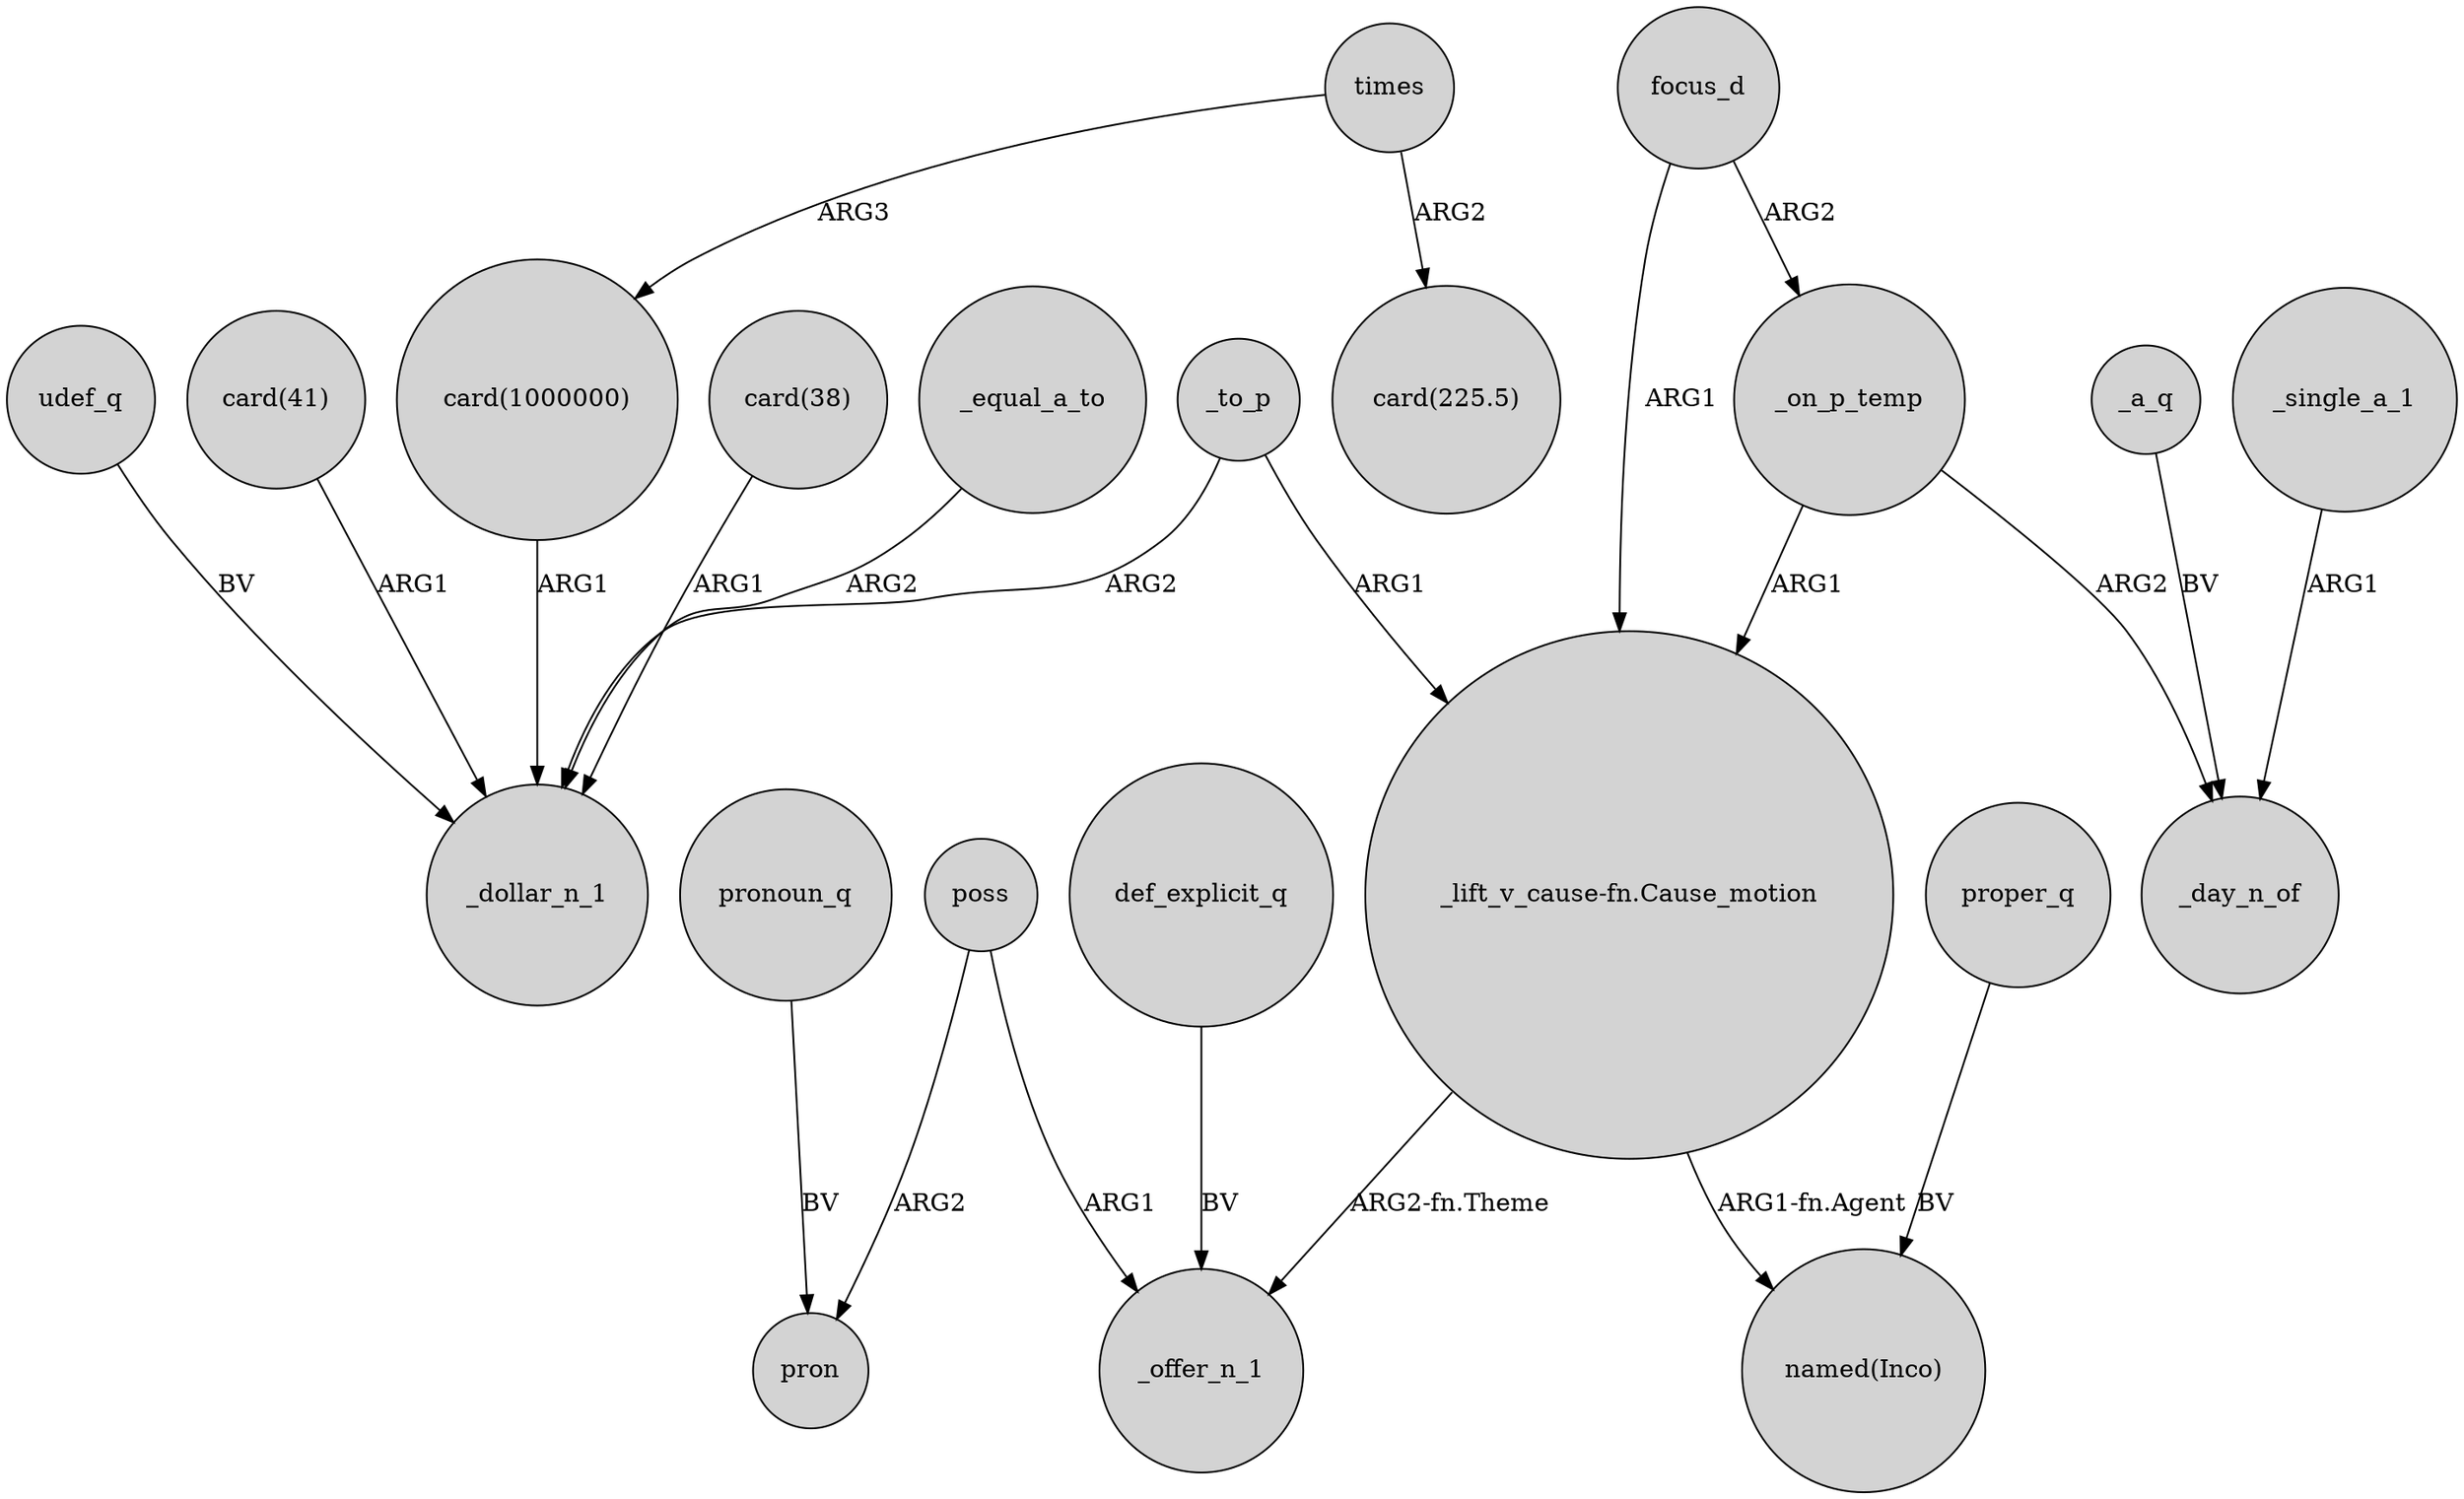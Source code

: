 digraph {
	node [shape=circle style=filled]
	"card(38)" -> _dollar_n_1 [label=ARG1]
	"card(41)" -> _dollar_n_1 [label=ARG1]
	focus_d -> _on_p_temp [label=ARG2]
	_a_q -> _day_n_of [label=BV]
	times -> "card(1000000)" [label=ARG3]
	_to_p -> _dollar_n_1 [label=ARG2]
	pronoun_q -> pron [label=BV]
	poss -> _offer_n_1 [label=ARG1]
	_single_a_1 -> _day_n_of [label=ARG1]
	poss -> pron [label=ARG2]
	_to_p -> "_lift_v_cause-fn.Cause_motion" [label=ARG1]
	_on_p_temp -> "_lift_v_cause-fn.Cause_motion" [label=ARG1]
	"_lift_v_cause-fn.Cause_motion" -> "named(Inco)" [label="ARG1-fn.Agent"]
	_equal_a_to -> _dollar_n_1 [label=ARG2]
	udef_q -> _dollar_n_1 [label=BV]
	"card(1000000)" -> _dollar_n_1 [label=ARG1]
	def_explicit_q -> _offer_n_1 [label=BV]
	times -> "card(225.5)" [label=ARG2]
	proper_q -> "named(Inco)" [label=BV]
	focus_d -> "_lift_v_cause-fn.Cause_motion" [label=ARG1]
	_on_p_temp -> _day_n_of [label=ARG2]
	"_lift_v_cause-fn.Cause_motion" -> _offer_n_1 [label="ARG2-fn.Theme"]
}

